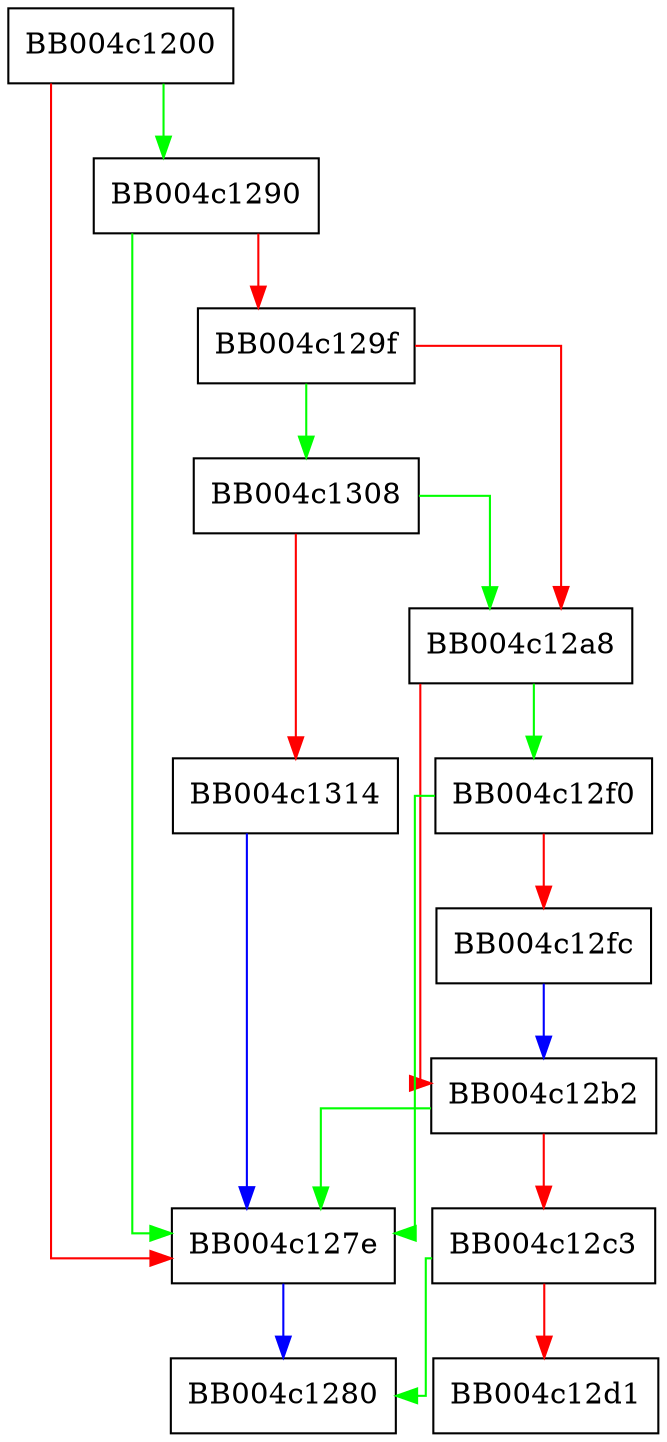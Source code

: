 digraph ossl_quic_wire_encode_frame_stream {
  node [shape="box"];
  graph [splines=ortho];
  BB004c1200 -> BB004c1290 [color="green"];
  BB004c1200 -> BB004c127e [color="red"];
  BB004c127e -> BB004c1280 [color="blue"];
  BB004c1290 -> BB004c127e [color="green"];
  BB004c1290 -> BB004c129f [color="red"];
  BB004c129f -> BB004c1308 [color="green"];
  BB004c129f -> BB004c12a8 [color="red"];
  BB004c12a8 -> BB004c12f0 [color="green"];
  BB004c12a8 -> BB004c12b2 [color="red"];
  BB004c12b2 -> BB004c127e [color="green"];
  BB004c12b2 -> BB004c12c3 [color="red"];
  BB004c12c3 -> BB004c1280 [color="green"];
  BB004c12c3 -> BB004c12d1 [color="red"];
  BB004c12f0 -> BB004c127e [color="green"];
  BB004c12f0 -> BB004c12fc [color="red"];
  BB004c12fc -> BB004c12b2 [color="blue"];
  BB004c1308 -> BB004c12a8 [color="green"];
  BB004c1308 -> BB004c1314 [color="red"];
  BB004c1314 -> BB004c127e [color="blue"];
}
